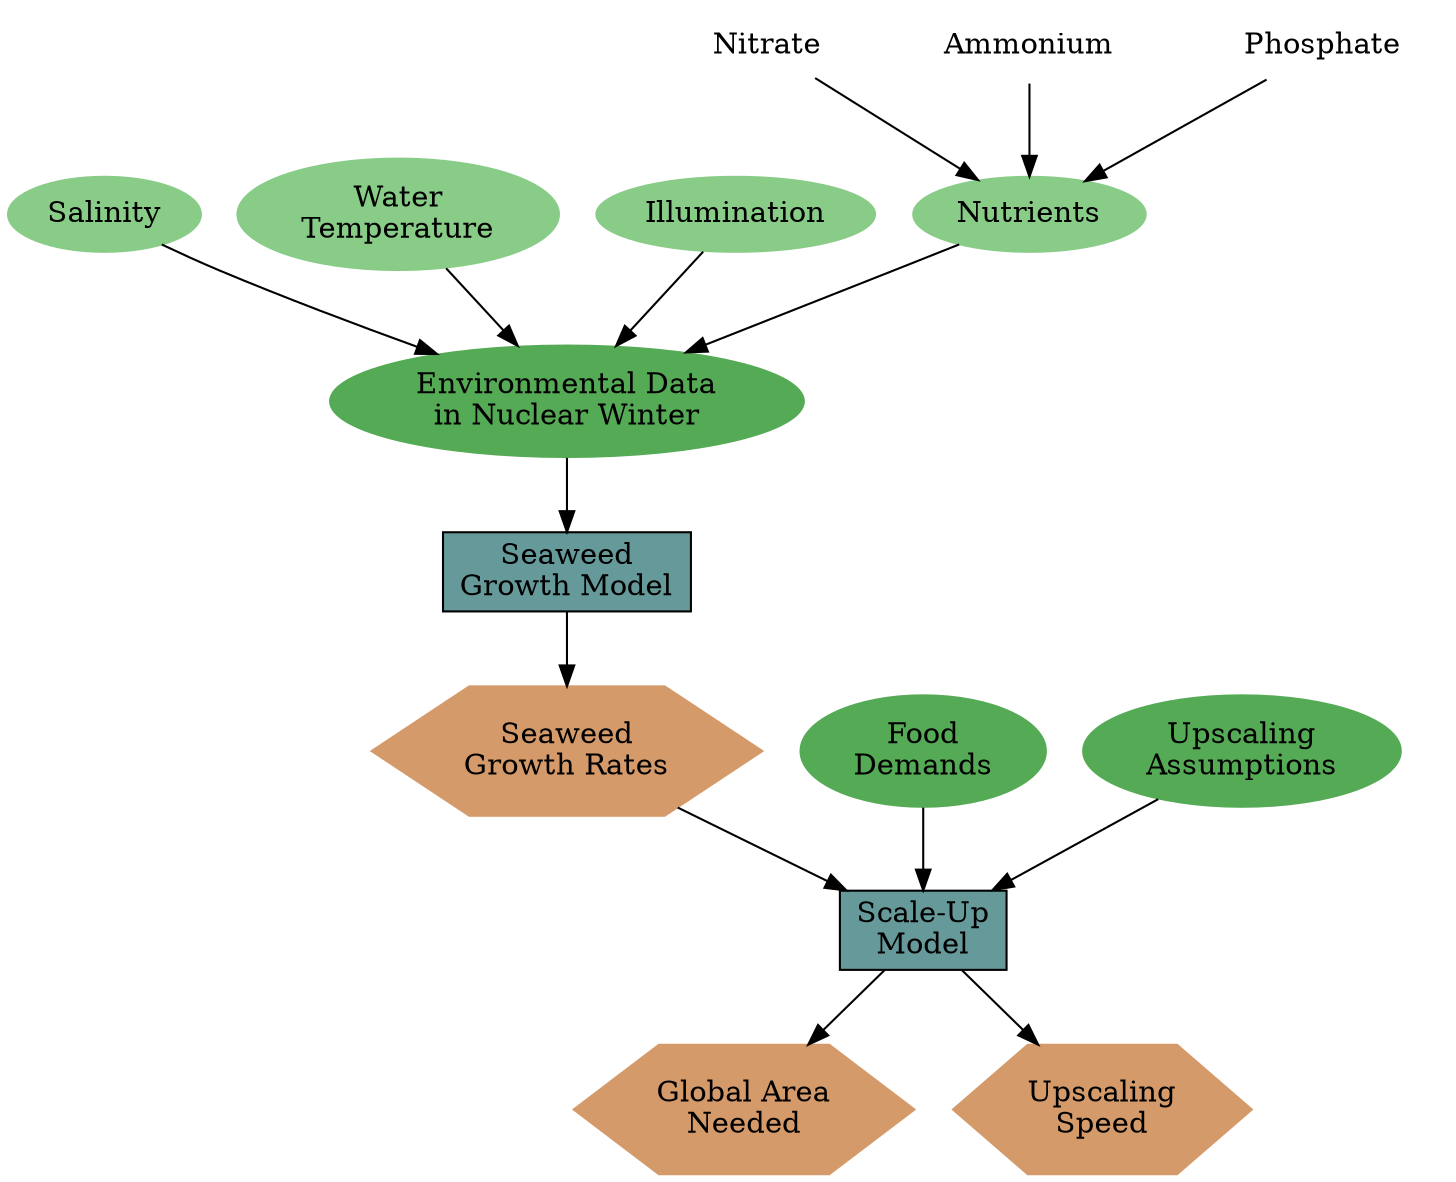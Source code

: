 digraph ModelOverview{
    // Inputs for the model
    salinity [label="Salinity", style="filled", color="#88CC88"];
    temperature [label="Water\nTemperature", style="filled", color="#88CC88"];
    illumination [label="Illumination", style="filled", color="#88CC88"];
    nutrients [label="Nutrients", style="filled", color="#88CC88"];
    // link nutrients
    nitrate [label="Nitrate",style="filled", color="white"];
    ammonium [label="Ammonium",style="filled", color="white"];
    phosphate [label="Phosphate",style="filled", color="white"];
    // link nutrients to nutrients
    nitrate -> nutrients
    ammonium -> nutrients
    phosphate -> nutrients

    env_data [label="Environmental Data\nin Nuclear Winter", style="filled",color="#55AA55"];
    // link env_data to nutrients
    nutrients -> env_data;
    illumination -> env_data;
    temperature -> env_data;
    salinity -> env_data;

    // link env_data to the model
    model_growth [label="Seaweed\nGrowth Model", shape=box, style="filled", fillcolor="#669999"];
    env_data -> model_growth;

    // Outputs of the model
    growth [label="Seaweed\nGrowth Rates", shape=hexagon, color="#D49A6A", style="filled"];
    // link growth to model
    model_growth -> growth;

    // link growth to upscaling model
    upscaling_model [label="Scale-Up\nModel", shape=box, style="filled", fillcolor="#669999"];
    growth -> upscaling_model;

    // add additional data for the upscaling model
    food_demands [label="Food\nDemands", style="filled", color="#55AA55"];
    assumptions [label="Upscaling\nAssumptions", style="filled",color="#55AA55"];
    food_demands -> upscaling_model;
    assumptions -> upscaling_model;

    // link upscaling model to the output
    area_needed [label="Global Area\nNeeded", shape=hexagon, color="#D49A6A", style="filled"];
    upscaling_model -> area_needed;
    upscaling_speed [label="Upscaling\nSpeed", shape=hexagon, color="#D49A6A", style="filled"];
    upscaling_model -> upscaling_speed;







}